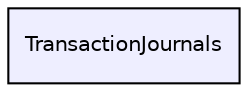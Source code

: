 digraph "TransactionJournals" {
  compound=true
  node [ fontsize="10", fontname="Helvetica"];
  edge [ labelfontsize="10", labelfontname="Helvetica"];
  dir_55cc02b0c181f148b9ee6f8ff689d896 [shape=box, label="TransactionJournals", style="filled", fillcolor="#eeeeff", pencolor="black", URL="dir_55cc02b0c181f148b9ee6f8ff689d896.html"];
}
